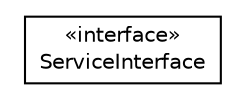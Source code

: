 #!/usr/local/bin/dot
#
# Class diagram 
# Generated by UMLGraph version R5_6-24-gf6e263 (http://www.umlgraph.org/)
#

digraph G {
	edge [fontname="Helvetica",fontsize=10,labelfontname="Helvetica",labelfontsize=10];
	node [fontname="Helvetica",fontsize=10,shape=plaintext];
	nodesep=0.25;
	ranksep=0.5;
	// org.universAAL.ri.soap.cxf.service.ServiceInterface
	c3343 [label=<<table title="org.universAAL.ri.soap.cxf.service.ServiceInterface" border="0" cellborder="1" cellspacing="0" cellpadding="2" port="p" href="./ServiceInterface.html">
		<tr><td><table border="0" cellspacing="0" cellpadding="1">
<tr><td align="center" balign="center"> &#171;interface&#187; </td></tr>
<tr><td align="center" balign="center"> ServiceInterface </td></tr>
		</table></td></tr>
		</table>>, URL="./ServiceInterface.html", fontname="Helvetica", fontcolor="black", fontsize=10.0];
}

